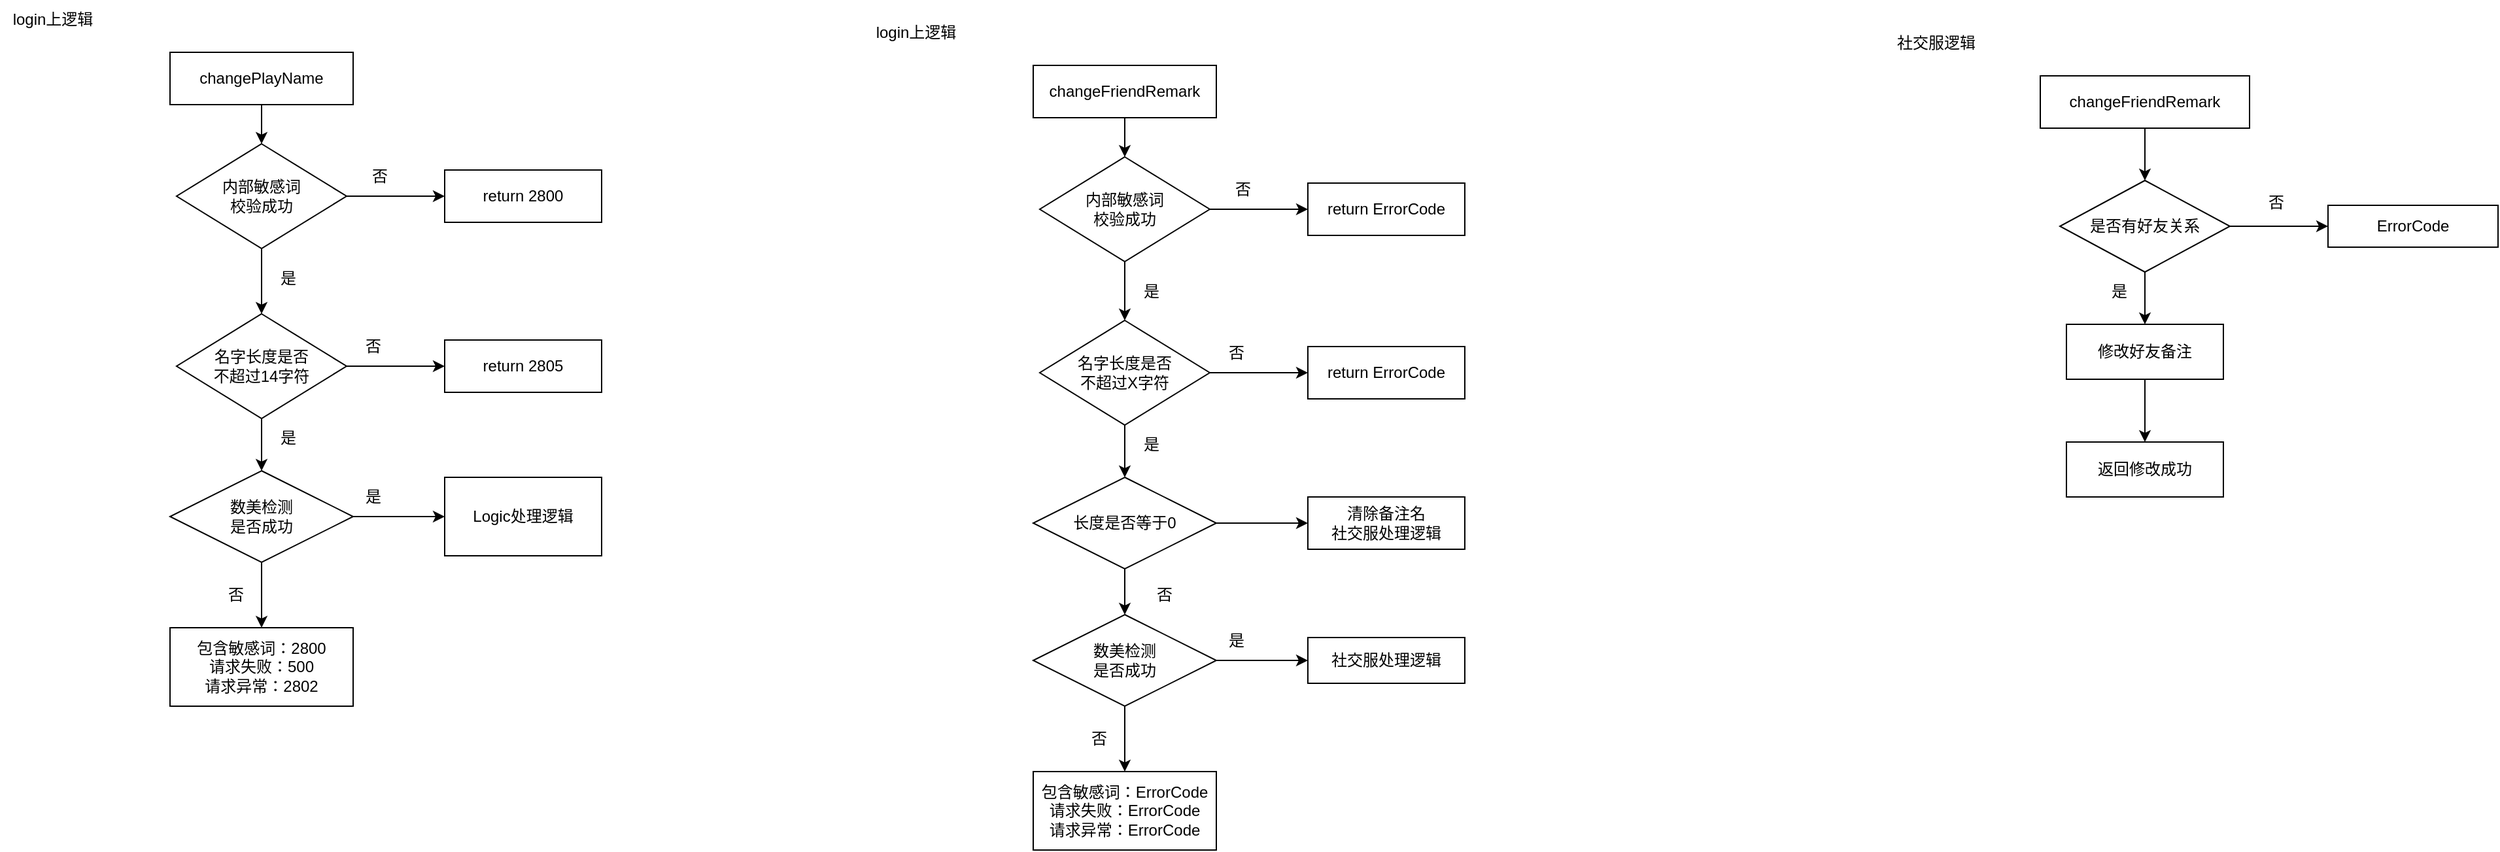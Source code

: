 <mxfile version="21.5.2" type="github">
  <diagram name="第 1 页" id="MvaNPlfzRtb8qux0nWip">
    <mxGraphModel dx="1674" dy="764" grid="1" gridSize="10" guides="1" tooltips="1" connect="1" arrows="1" fold="1" page="1" pageScale="1" pageWidth="4681" pageHeight="3300" math="0" shadow="0">
      <root>
        <mxCell id="0" />
        <mxCell id="1" parent="0" />
        <mxCell id="C8dWipBdWJElSoxGy65P-19" style="edgeStyle=orthogonalEdgeStyle;rounded=0;orthogonalLoop=1;jettySize=auto;html=1;exitX=0.5;exitY=1;exitDx=0;exitDy=0;" edge="1" parent="1" source="C8dWipBdWJElSoxGy65P-2" target="C8dWipBdWJElSoxGy65P-5">
          <mxGeometry relative="1" as="geometry" />
        </mxCell>
        <mxCell id="C8dWipBdWJElSoxGy65P-2" value="changePlayName" style="rounded=0;whiteSpace=wrap;html=1;" vertex="1" parent="1">
          <mxGeometry x="270" y="130" width="140" height="40" as="geometry" />
        </mxCell>
        <mxCell id="C8dWipBdWJElSoxGy65P-16" style="edgeStyle=orthogonalEdgeStyle;rounded=0;orthogonalLoop=1;jettySize=auto;html=1;exitX=1;exitY=0.5;exitDx=0;exitDy=0;" edge="1" parent="1" source="C8dWipBdWJElSoxGy65P-5" target="C8dWipBdWJElSoxGy65P-7">
          <mxGeometry relative="1" as="geometry" />
        </mxCell>
        <mxCell id="C8dWipBdWJElSoxGy65P-17" style="edgeStyle=orthogonalEdgeStyle;rounded=0;orthogonalLoop=1;jettySize=auto;html=1;exitX=0.5;exitY=1;exitDx=0;exitDy=0;entryX=0.5;entryY=0;entryDx=0;entryDy=0;" edge="1" parent="1" source="C8dWipBdWJElSoxGy65P-5" target="C8dWipBdWJElSoxGy65P-6">
          <mxGeometry relative="1" as="geometry" />
        </mxCell>
        <mxCell id="C8dWipBdWJElSoxGy65P-5" value="内部敏感词&lt;br&gt;校验成功" style="rhombus;whiteSpace=wrap;html=1;" vertex="1" parent="1">
          <mxGeometry x="275" y="200" width="130" height="80" as="geometry" />
        </mxCell>
        <mxCell id="C8dWipBdWJElSoxGy65P-15" style="edgeStyle=orthogonalEdgeStyle;rounded=0;orthogonalLoop=1;jettySize=auto;html=1;exitX=1;exitY=0.5;exitDx=0;exitDy=0;" edge="1" parent="1" source="C8dWipBdWJElSoxGy65P-6" target="C8dWipBdWJElSoxGy65P-8">
          <mxGeometry relative="1" as="geometry" />
        </mxCell>
        <mxCell id="C8dWipBdWJElSoxGy65P-18" style="edgeStyle=orthogonalEdgeStyle;rounded=0;orthogonalLoop=1;jettySize=auto;html=1;exitX=0.5;exitY=1;exitDx=0;exitDy=0;" edge="1" parent="1" source="C8dWipBdWJElSoxGy65P-6" target="C8dWipBdWJElSoxGy65P-12">
          <mxGeometry relative="1" as="geometry" />
        </mxCell>
        <mxCell id="C8dWipBdWJElSoxGy65P-6" value="名字长度是否&lt;br&gt;不超过14字符" style="rhombus;whiteSpace=wrap;html=1;" vertex="1" parent="1">
          <mxGeometry x="275" y="330" width="130" height="80" as="geometry" />
        </mxCell>
        <mxCell id="C8dWipBdWJElSoxGy65P-7" value="return&amp;nbsp;2800" style="whiteSpace=wrap;html=1;" vertex="1" parent="1">
          <mxGeometry x="480" y="220" width="120" height="40" as="geometry" />
        </mxCell>
        <mxCell id="C8dWipBdWJElSoxGy65P-8" value="return&amp;nbsp;2805" style="whiteSpace=wrap;html=1;" vertex="1" parent="1">
          <mxGeometry x="480" y="350" width="120" height="40" as="geometry" />
        </mxCell>
        <mxCell id="C8dWipBdWJElSoxGy65P-10" value="包含敏感词：2800&lt;br&gt;请求失败：500&lt;br&gt;请求异常：2802" style="rounded=0;whiteSpace=wrap;html=1;" vertex="1" parent="1">
          <mxGeometry x="270" y="570" width="140" height="60" as="geometry" />
        </mxCell>
        <mxCell id="C8dWipBdWJElSoxGy65P-11" value="Logic处理逻辑" style="rounded=0;whiteSpace=wrap;html=1;" vertex="1" parent="1">
          <mxGeometry x="480" y="455" width="120" height="60" as="geometry" />
        </mxCell>
        <mxCell id="C8dWipBdWJElSoxGy65P-13" style="edgeStyle=orthogonalEdgeStyle;rounded=0;orthogonalLoop=1;jettySize=auto;html=1;exitX=0.5;exitY=1;exitDx=0;exitDy=0;" edge="1" parent="1" source="C8dWipBdWJElSoxGy65P-12" target="C8dWipBdWJElSoxGy65P-10">
          <mxGeometry relative="1" as="geometry" />
        </mxCell>
        <mxCell id="C8dWipBdWJElSoxGy65P-14" style="edgeStyle=orthogonalEdgeStyle;rounded=0;orthogonalLoop=1;jettySize=auto;html=1;exitX=1;exitY=0.5;exitDx=0;exitDy=0;" edge="1" parent="1" source="C8dWipBdWJElSoxGy65P-12" target="C8dWipBdWJElSoxGy65P-11">
          <mxGeometry relative="1" as="geometry" />
        </mxCell>
        <mxCell id="C8dWipBdWJElSoxGy65P-12" value="数美检测&lt;br&gt;是否成功" style="rhombus;whiteSpace=wrap;html=1;" vertex="1" parent="1">
          <mxGeometry x="270" y="450" width="140" height="70" as="geometry" />
        </mxCell>
        <mxCell id="C8dWipBdWJElSoxGy65P-20" value="否" style="text;html=1;align=center;verticalAlign=middle;resizable=0;points=[];autosize=1;strokeColor=none;fillColor=none;" vertex="1" parent="1">
          <mxGeometry x="410" y="210" width="40" height="30" as="geometry" />
        </mxCell>
        <mxCell id="C8dWipBdWJElSoxGy65P-21" value="否" style="text;html=1;align=center;verticalAlign=middle;resizable=0;points=[];autosize=1;strokeColor=none;fillColor=none;" vertex="1" parent="1">
          <mxGeometry x="405" y="340" width="40" height="30" as="geometry" />
        </mxCell>
        <mxCell id="C8dWipBdWJElSoxGy65P-22" value="否" style="text;html=1;align=center;verticalAlign=middle;resizable=0;points=[];autosize=1;strokeColor=none;fillColor=none;" vertex="1" parent="1">
          <mxGeometry x="300" y="530" width="40" height="30" as="geometry" />
        </mxCell>
        <mxCell id="C8dWipBdWJElSoxGy65P-23" value="是" style="text;html=1;align=center;verticalAlign=middle;resizable=0;points=[];autosize=1;strokeColor=none;fillColor=none;" vertex="1" parent="1">
          <mxGeometry x="340" y="288" width="40" height="30" as="geometry" />
        </mxCell>
        <mxCell id="C8dWipBdWJElSoxGy65P-24" value="是" style="text;html=1;align=center;verticalAlign=middle;resizable=0;points=[];autosize=1;strokeColor=none;fillColor=none;" vertex="1" parent="1">
          <mxGeometry x="340" y="410" width="40" height="30" as="geometry" />
        </mxCell>
        <mxCell id="C8dWipBdWJElSoxGy65P-26" value="是" style="text;html=1;align=center;verticalAlign=middle;resizable=0;points=[];autosize=1;strokeColor=none;fillColor=none;" vertex="1" parent="1">
          <mxGeometry x="405" y="455" width="40" height="30" as="geometry" />
        </mxCell>
        <mxCell id="C8dWipBdWJElSoxGy65P-27" value="login上逻辑" style="text;html=1;align=center;verticalAlign=middle;resizable=0;points=[];autosize=1;strokeColor=none;fillColor=none;" vertex="1" parent="1">
          <mxGeometry x="140" y="90" width="80" height="30" as="geometry" />
        </mxCell>
        <mxCell id="C8dWipBdWJElSoxGy65P-28" style="edgeStyle=orthogonalEdgeStyle;rounded=0;orthogonalLoop=1;jettySize=auto;html=1;exitX=0.5;exitY=1;exitDx=0;exitDy=0;" edge="1" parent="1" source="C8dWipBdWJElSoxGy65P-29" target="C8dWipBdWJElSoxGy65P-32">
          <mxGeometry relative="1" as="geometry" />
        </mxCell>
        <mxCell id="C8dWipBdWJElSoxGy65P-29" value="changeFriendRemark" style="rounded=0;whiteSpace=wrap;html=1;" vertex="1" parent="1">
          <mxGeometry x="930" y="140" width="140" height="40" as="geometry" />
        </mxCell>
        <mxCell id="C8dWipBdWJElSoxGy65P-30" style="edgeStyle=orthogonalEdgeStyle;rounded=0;orthogonalLoop=1;jettySize=auto;html=1;exitX=1;exitY=0.5;exitDx=0;exitDy=0;" edge="1" parent="1" source="C8dWipBdWJElSoxGy65P-32" target="C8dWipBdWJElSoxGy65P-36">
          <mxGeometry relative="1" as="geometry" />
        </mxCell>
        <mxCell id="C8dWipBdWJElSoxGy65P-31" style="edgeStyle=orthogonalEdgeStyle;rounded=0;orthogonalLoop=1;jettySize=auto;html=1;exitX=0.5;exitY=1;exitDx=0;exitDy=0;entryX=0.5;entryY=0;entryDx=0;entryDy=0;" edge="1" parent="1" source="C8dWipBdWJElSoxGy65P-32" target="C8dWipBdWJElSoxGy65P-35">
          <mxGeometry relative="1" as="geometry" />
        </mxCell>
        <mxCell id="C8dWipBdWJElSoxGy65P-32" value="内部敏感词&lt;br&gt;校验成功" style="rhombus;whiteSpace=wrap;html=1;" vertex="1" parent="1">
          <mxGeometry x="935" y="210" width="130" height="80" as="geometry" />
        </mxCell>
        <mxCell id="C8dWipBdWJElSoxGy65P-33" style="edgeStyle=orthogonalEdgeStyle;rounded=0;orthogonalLoop=1;jettySize=auto;html=1;exitX=1;exitY=0.5;exitDx=0;exitDy=0;" edge="1" parent="1" source="C8dWipBdWJElSoxGy65P-35" target="C8dWipBdWJElSoxGy65P-37">
          <mxGeometry relative="1" as="geometry" />
        </mxCell>
        <mxCell id="C8dWipBdWJElSoxGy65P-51" style="edgeStyle=orthogonalEdgeStyle;rounded=0;orthogonalLoop=1;jettySize=auto;html=1;exitX=0.5;exitY=1;exitDx=0;exitDy=0;" edge="1" parent="1" source="C8dWipBdWJElSoxGy65P-35" target="C8dWipBdWJElSoxGy65P-50">
          <mxGeometry relative="1" as="geometry" />
        </mxCell>
        <mxCell id="C8dWipBdWJElSoxGy65P-35" value="名字长度是否&lt;br&gt;不超过X字符" style="rhombus;whiteSpace=wrap;html=1;" vertex="1" parent="1">
          <mxGeometry x="935" y="335" width="130" height="80" as="geometry" />
        </mxCell>
        <mxCell id="C8dWipBdWJElSoxGy65P-36" value="return&amp;nbsp;ErrorCode" style="whiteSpace=wrap;html=1;" vertex="1" parent="1">
          <mxGeometry x="1140" y="230" width="120" height="40" as="geometry" />
        </mxCell>
        <mxCell id="C8dWipBdWJElSoxGy65P-37" value="return&amp;nbsp;ErrorCode" style="whiteSpace=wrap;html=1;" vertex="1" parent="1">
          <mxGeometry x="1140" y="355" width="120" height="40" as="geometry" />
        </mxCell>
        <mxCell id="C8dWipBdWJElSoxGy65P-38" value="包含敏感词：ErrorCode&lt;br&gt;请求失败：ErrorCode&lt;br&gt;请求异常：ErrorCode" style="rounded=0;whiteSpace=wrap;html=1;" vertex="1" parent="1">
          <mxGeometry x="930" y="680" width="140" height="60" as="geometry" />
        </mxCell>
        <mxCell id="C8dWipBdWJElSoxGy65P-39" value="社交服处理逻辑" style="rounded=0;whiteSpace=wrap;html=1;" vertex="1" parent="1">
          <mxGeometry x="1140" y="577.5" width="120" height="35" as="geometry" />
        </mxCell>
        <mxCell id="C8dWipBdWJElSoxGy65P-40" style="edgeStyle=orthogonalEdgeStyle;rounded=0;orthogonalLoop=1;jettySize=auto;html=1;exitX=0.5;exitY=1;exitDx=0;exitDy=0;" edge="1" parent="1" source="C8dWipBdWJElSoxGy65P-42" target="C8dWipBdWJElSoxGy65P-38">
          <mxGeometry relative="1" as="geometry" />
        </mxCell>
        <mxCell id="C8dWipBdWJElSoxGy65P-41" style="edgeStyle=orthogonalEdgeStyle;rounded=0;orthogonalLoop=1;jettySize=auto;html=1;exitX=1;exitY=0.5;exitDx=0;exitDy=0;" edge="1" parent="1" source="C8dWipBdWJElSoxGy65P-42" target="C8dWipBdWJElSoxGy65P-39">
          <mxGeometry relative="1" as="geometry" />
        </mxCell>
        <mxCell id="C8dWipBdWJElSoxGy65P-42" value="数美检测&lt;br&gt;是否成功" style="rhombus;whiteSpace=wrap;html=1;" vertex="1" parent="1">
          <mxGeometry x="930" y="560" width="140" height="70" as="geometry" />
        </mxCell>
        <mxCell id="C8dWipBdWJElSoxGy65P-43" value="否" style="text;html=1;align=center;verticalAlign=middle;resizable=0;points=[];autosize=1;strokeColor=none;fillColor=none;" vertex="1" parent="1">
          <mxGeometry x="1070" y="220" width="40" height="30" as="geometry" />
        </mxCell>
        <mxCell id="C8dWipBdWJElSoxGy65P-44" value="否" style="text;html=1;align=center;verticalAlign=middle;resizable=0;points=[];autosize=1;strokeColor=none;fillColor=none;" vertex="1" parent="1">
          <mxGeometry x="1065" y="345" width="40" height="30" as="geometry" />
        </mxCell>
        <mxCell id="C8dWipBdWJElSoxGy65P-45" value="否" style="text;html=1;align=center;verticalAlign=middle;resizable=0;points=[];autosize=1;strokeColor=none;fillColor=none;" vertex="1" parent="1">
          <mxGeometry x="960" y="640" width="40" height="30" as="geometry" />
        </mxCell>
        <mxCell id="C8dWipBdWJElSoxGy65P-46" value="是" style="text;html=1;align=center;verticalAlign=middle;resizable=0;points=[];autosize=1;strokeColor=none;fillColor=none;" vertex="1" parent="1">
          <mxGeometry x="1000" y="298" width="40" height="30" as="geometry" />
        </mxCell>
        <mxCell id="C8dWipBdWJElSoxGy65P-47" value="是" style="text;html=1;align=center;verticalAlign=middle;resizable=0;points=[];autosize=1;strokeColor=none;fillColor=none;" vertex="1" parent="1">
          <mxGeometry x="1000" y="415" width="40" height="30" as="geometry" />
        </mxCell>
        <mxCell id="C8dWipBdWJElSoxGy65P-48" value="是" style="text;html=1;align=center;verticalAlign=middle;resizable=0;points=[];autosize=1;strokeColor=none;fillColor=none;" vertex="1" parent="1">
          <mxGeometry x="1065" y="565" width="40" height="30" as="geometry" />
        </mxCell>
        <mxCell id="C8dWipBdWJElSoxGy65P-49" value="login上逻辑" style="text;html=1;align=center;verticalAlign=middle;resizable=0;points=[];autosize=1;strokeColor=none;fillColor=none;" vertex="1" parent="1">
          <mxGeometry x="800" y="100" width="80" height="30" as="geometry" />
        </mxCell>
        <mxCell id="C8dWipBdWJElSoxGy65P-52" style="edgeStyle=orthogonalEdgeStyle;rounded=0;orthogonalLoop=1;jettySize=auto;html=1;exitX=0.5;exitY=1;exitDx=0;exitDy=0;entryX=0.5;entryY=0;entryDx=0;entryDy=0;" edge="1" parent="1" source="C8dWipBdWJElSoxGy65P-50" target="C8dWipBdWJElSoxGy65P-42">
          <mxGeometry relative="1" as="geometry" />
        </mxCell>
        <mxCell id="C8dWipBdWJElSoxGy65P-55" style="edgeStyle=orthogonalEdgeStyle;rounded=0;orthogonalLoop=1;jettySize=auto;html=1;exitX=1;exitY=0.5;exitDx=0;exitDy=0;" edge="1" parent="1" source="C8dWipBdWJElSoxGy65P-50" target="C8dWipBdWJElSoxGy65P-54">
          <mxGeometry relative="1" as="geometry" />
        </mxCell>
        <mxCell id="C8dWipBdWJElSoxGy65P-50" value="长度是否等于0" style="rhombus;whiteSpace=wrap;html=1;" vertex="1" parent="1">
          <mxGeometry x="930" y="455" width="140" height="70" as="geometry" />
        </mxCell>
        <mxCell id="C8dWipBdWJElSoxGy65P-53" value="否" style="text;html=1;align=center;verticalAlign=middle;resizable=0;points=[];autosize=1;strokeColor=none;fillColor=none;" vertex="1" parent="1">
          <mxGeometry x="1010" y="530" width="40" height="30" as="geometry" />
        </mxCell>
        <mxCell id="C8dWipBdWJElSoxGy65P-54" value="清除备注名&lt;br&gt;社交服处理逻辑" style="rounded=0;whiteSpace=wrap;html=1;" vertex="1" parent="1">
          <mxGeometry x="1140" y="470" width="120" height="40" as="geometry" />
        </mxCell>
        <mxCell id="C8dWipBdWJElSoxGy65P-62" style="edgeStyle=orthogonalEdgeStyle;rounded=0;orthogonalLoop=1;jettySize=auto;html=1;exitX=0.5;exitY=1;exitDx=0;exitDy=0;" edge="1" parent="1" source="C8dWipBdWJElSoxGy65P-56" target="C8dWipBdWJElSoxGy65P-59">
          <mxGeometry relative="1" as="geometry" />
        </mxCell>
        <mxCell id="C8dWipBdWJElSoxGy65P-56" value="changeFriendRemark" style="rounded=0;whiteSpace=wrap;html=1;" vertex="1" parent="1">
          <mxGeometry x="1700" y="148" width="160" height="40" as="geometry" />
        </mxCell>
        <mxCell id="C8dWipBdWJElSoxGy65P-57" value="社交服逻辑" style="text;html=1;align=center;verticalAlign=middle;resizable=0;points=[];autosize=1;strokeColor=none;fillColor=none;" vertex="1" parent="1">
          <mxGeometry x="1580" y="108" width="80" height="30" as="geometry" />
        </mxCell>
        <mxCell id="C8dWipBdWJElSoxGy65P-58" value="ErrorCode" style="rounded=0;whiteSpace=wrap;html=1;" vertex="1" parent="1">
          <mxGeometry x="1920" y="247" width="130" height="32" as="geometry" />
        </mxCell>
        <mxCell id="C8dWipBdWJElSoxGy65P-63" style="edgeStyle=orthogonalEdgeStyle;rounded=0;orthogonalLoop=1;jettySize=auto;html=1;exitX=0.5;exitY=1;exitDx=0;exitDy=0;" edge="1" parent="1" source="C8dWipBdWJElSoxGy65P-59" target="C8dWipBdWJElSoxGy65P-60">
          <mxGeometry relative="1" as="geometry" />
        </mxCell>
        <mxCell id="C8dWipBdWJElSoxGy65P-65" style="edgeStyle=orthogonalEdgeStyle;rounded=0;orthogonalLoop=1;jettySize=auto;html=1;exitX=1;exitY=0.5;exitDx=0;exitDy=0;" edge="1" parent="1" source="C8dWipBdWJElSoxGy65P-59" target="C8dWipBdWJElSoxGy65P-58">
          <mxGeometry relative="1" as="geometry" />
        </mxCell>
        <mxCell id="C8dWipBdWJElSoxGy65P-59" value="是否有好友关系" style="rhombus;whiteSpace=wrap;html=1;" vertex="1" parent="1">
          <mxGeometry x="1715" y="228" width="130" height="70" as="geometry" />
        </mxCell>
        <mxCell id="C8dWipBdWJElSoxGy65P-64" style="edgeStyle=orthogonalEdgeStyle;rounded=0;orthogonalLoop=1;jettySize=auto;html=1;exitX=0.5;exitY=1;exitDx=0;exitDy=0;" edge="1" parent="1" source="C8dWipBdWJElSoxGy65P-60" target="C8dWipBdWJElSoxGy65P-61">
          <mxGeometry relative="1" as="geometry" />
        </mxCell>
        <mxCell id="C8dWipBdWJElSoxGy65P-60" value="修改好友备注" style="rounded=0;whiteSpace=wrap;html=1;" vertex="1" parent="1">
          <mxGeometry x="1720" y="338" width="120" height="42" as="geometry" />
        </mxCell>
        <mxCell id="C8dWipBdWJElSoxGy65P-61" value="返回修改成功" style="rounded=0;whiteSpace=wrap;html=1;" vertex="1" parent="1">
          <mxGeometry x="1720" y="428" width="120" height="42" as="geometry" />
        </mxCell>
        <mxCell id="C8dWipBdWJElSoxGy65P-66" value="否" style="text;html=1;align=center;verticalAlign=middle;resizable=0;points=[];autosize=1;strokeColor=none;fillColor=none;" vertex="1" parent="1">
          <mxGeometry x="1860" y="230" width="40" height="30" as="geometry" />
        </mxCell>
        <mxCell id="C8dWipBdWJElSoxGy65P-67" value="是" style="text;html=1;align=center;verticalAlign=middle;resizable=0;points=[];autosize=1;strokeColor=none;fillColor=none;" vertex="1" parent="1">
          <mxGeometry x="1740" y="298" width="40" height="30" as="geometry" />
        </mxCell>
      </root>
    </mxGraphModel>
  </diagram>
</mxfile>
